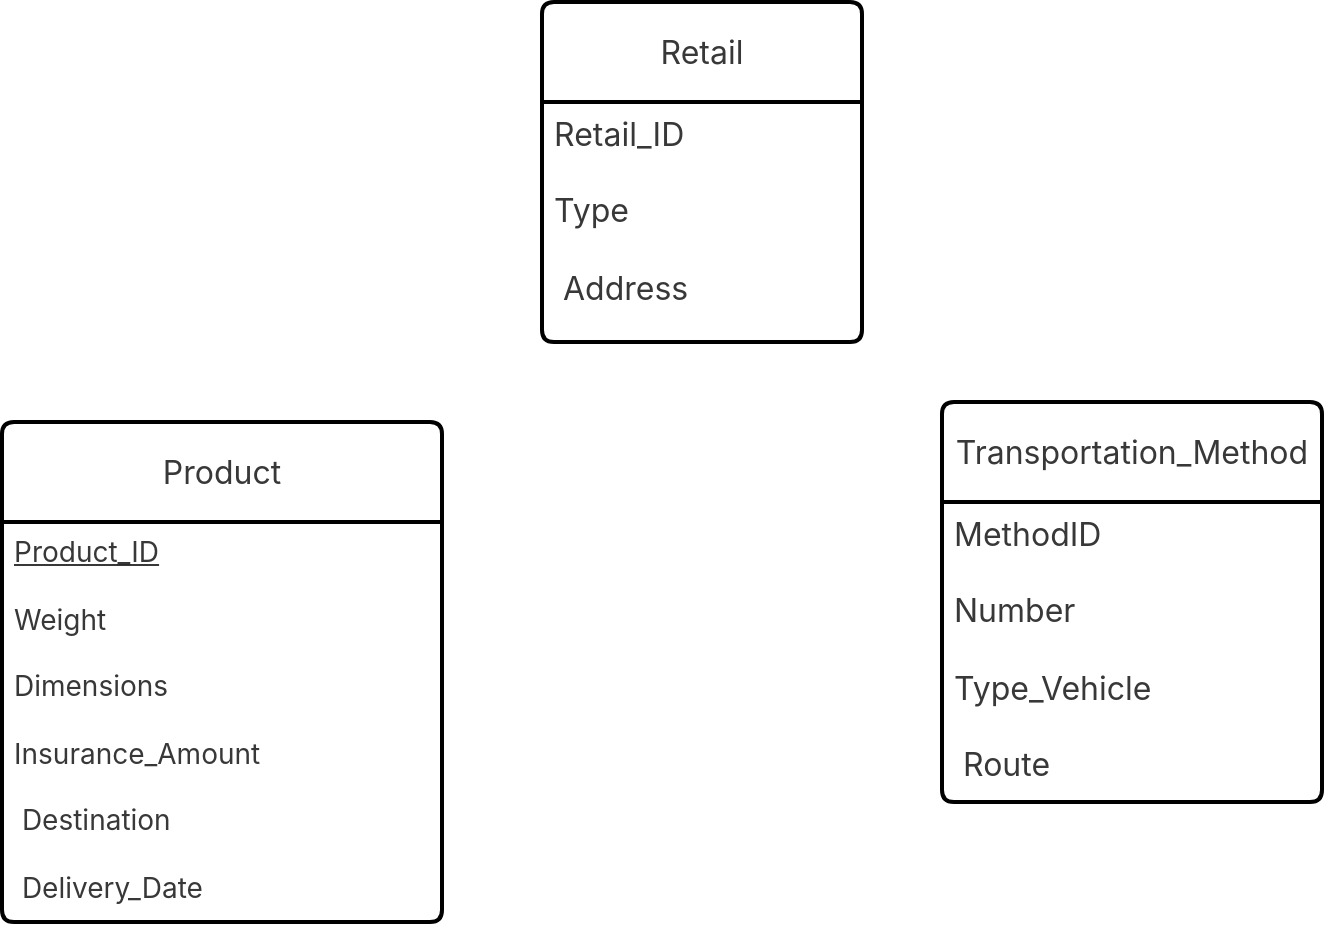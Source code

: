 <mxfile version="24.2.5" type="github">
  <diagram id="R2lEEEUBdFMjLlhIrx00" name="Page-1">
    <mxGraphModel dx="823" dy="657" grid="1" gridSize="10" guides="1" tooltips="1" connect="1" arrows="1" fold="1" page="1" pageScale="1" pageWidth="850" pageHeight="1100" math="0" shadow="0" extFonts="Permanent Marker^https://fonts.googleapis.com/css?family=Permanent+Marker">
      <root>
        <mxCell id="0" />
        <mxCell id="1" parent="0" />
        <mxCell id="gNHdFpKE2NlAZUJEU1mS-2" value="&lt;span style=&quot;color: rgba(0, 0, 0, 0.78); font-family: &amp;quot;DM Sans&amp;quot;, -apple-system, BlinkMacSystemFont, &amp;quot;Segoe UI&amp;quot;, Helvetica, Arial, sans-serif, &amp;quot;Apple Color Emoji&amp;quot;, &amp;quot;Segoe UI Emoji&amp;quot;; font-size: 16px; text-align: right; background-color: rgb(255, 255, 255);&quot;&gt;Product&lt;/span&gt;" style="swimlane;childLayout=stackLayout;horizontal=1;startSize=50;horizontalStack=0;rounded=1;fontSize=14;fontStyle=0;strokeWidth=2;resizeParent=0;resizeLast=1;shadow=0;dashed=0;align=center;arcSize=4;whiteSpace=wrap;html=1;" vertex="1" parent="1">
          <mxGeometry x="30" y="250" width="220" height="250" as="geometry" />
        </mxCell>
        <mxCell id="gNHdFpKE2NlAZUJEU1mS-3" value="&lt;span style=&quot;color: rgba(0, 0, 0, 0.78); font-family: &amp;quot;DM Sans&amp;quot;, -apple-system, BlinkMacSystemFont, &amp;quot;Segoe UI&amp;quot;, Helvetica, Arial, sans-serif, &amp;quot;Apple Color Emoji&amp;quot;, &amp;quot;Segoe UI Emoji&amp;quot;; font-size: 14px; text-align: right; text-wrap: wrap; background-color: rgb(255, 255, 255);&quot;&gt;&lt;u&gt;Product_ID&lt;/u&gt;&lt;/span&gt;&lt;div&gt;&lt;div style=&quot;text-align: right;&quot;&gt;&lt;font face=&quot;DM Sans, -apple-system, BlinkMacSystemFont, Segoe UI, Helvetica, Arial, sans-serif, Apple Color Emoji, Segoe UI Emoji&quot; color=&quot;rgba(0, 0, 0, 0.78)&quot;&gt;&lt;span style=&quot;font-size: 14px; text-wrap: wrap;&quot;&gt;&lt;br&gt;&lt;/span&gt;&lt;/font&gt;&lt;/div&gt;&lt;div&gt;&lt;span style=&quot;color: rgba(0, 0, 0, 0.78); font-family: &amp;quot;DM Sans&amp;quot;, -apple-system, BlinkMacSystemFont, &amp;quot;Segoe UI&amp;quot;, Helvetica, Arial, sans-serif, &amp;quot;Apple Color Emoji&amp;quot;, &amp;quot;Segoe UI Emoji&amp;quot;; font-size: 14px; text-align: right; text-wrap: wrap; background-color: rgb(255, 255, 255);&quot;&gt;Weight&lt;/span&gt;&lt;/div&gt;&lt;div&gt;&lt;span style=&quot;color: rgba(0, 0, 0, 0.78); font-family: &amp;quot;DM Sans&amp;quot;, -apple-system, BlinkMacSystemFont, &amp;quot;Segoe UI&amp;quot;, Helvetica, Arial, sans-serif, &amp;quot;Apple Color Emoji&amp;quot;, &amp;quot;Segoe UI Emoji&amp;quot;; font-size: 14px; text-align: right; text-wrap: wrap; background-color: rgb(255, 255, 255);&quot;&gt;&lt;br&gt;&lt;/span&gt;&lt;/div&gt;&lt;div&gt;&lt;span style=&quot;color: rgba(0, 0, 0, 0.78); font-family: &amp;quot;DM Sans&amp;quot;, -apple-system, BlinkMacSystemFont, &amp;quot;Segoe UI&amp;quot;, Helvetica, Arial, sans-serif, &amp;quot;Apple Color Emoji&amp;quot;, &amp;quot;Segoe UI Emoji&amp;quot;; font-size: 14px; text-align: right; text-wrap: wrap; background-color: rgb(255, 255, 255);&quot;&gt;Dimensions&lt;/span&gt;&lt;/div&gt;&lt;div&gt;&lt;span style=&quot;color: rgba(0, 0, 0, 0.78); font-family: &amp;quot;DM Sans&amp;quot;, -apple-system, BlinkMacSystemFont, &amp;quot;Segoe UI&amp;quot;, Helvetica, Arial, sans-serif, &amp;quot;Apple Color Emoji&amp;quot;, &amp;quot;Segoe UI Emoji&amp;quot;; font-size: 14px; text-align: right; text-wrap: wrap; background-color: rgb(255, 255, 255);&quot;&gt;&lt;br&gt;&lt;/span&gt;&lt;/div&gt;&lt;div&gt;&lt;span style=&quot;color: rgba(0, 0, 0, 0.78); font-family: &amp;quot;DM Sans&amp;quot;, -apple-system, BlinkMacSystemFont, &amp;quot;Segoe UI&amp;quot;, Helvetica, Arial, sans-serif, &amp;quot;Apple Color Emoji&amp;quot;, &amp;quot;Segoe UI Emoji&amp;quot;; font-size: 14px; text-align: right; text-wrap: wrap; background-color: rgb(255, 255, 255);&quot;&gt;Insurance_Amount&lt;/span&gt;&lt;/div&gt;&lt;div&gt;&lt;span style=&quot;color: rgba(0, 0, 0, 0.78); font-family: &amp;quot;DM Sans&amp;quot;, -apple-system, BlinkMacSystemFont, &amp;quot;Segoe UI&amp;quot;, Helvetica, Arial, sans-serif, &amp;quot;Apple Color Emoji&amp;quot;, &amp;quot;Segoe UI Emoji&amp;quot;; font-size: 14px; text-align: right; text-wrap: wrap; background-color: rgb(255, 255, 255);&quot;&gt;&lt;br&gt;&lt;/span&gt;&lt;/div&gt;&lt;div&gt;&lt;span style=&quot;color: rgba(0, 0, 0, 0.78); font-family: &amp;quot;DM Sans&amp;quot;, -apple-system, BlinkMacSystemFont, &amp;quot;Segoe UI&amp;quot;, Helvetica, Arial, sans-serif, &amp;quot;Apple Color Emoji&amp;quot;, &amp;quot;Segoe UI Emoji&amp;quot;; font-size: 14px; text-align: right; text-wrap: wrap; background-color: rgb(255, 255, 255);&quot;&gt;&amp;nbsp;Destination&lt;/span&gt;&lt;/div&gt;&lt;div&gt;&lt;span style=&quot;color: rgba(0, 0, 0, 0.78); font-family: &amp;quot;DM Sans&amp;quot;, -apple-system, BlinkMacSystemFont, &amp;quot;Segoe UI&amp;quot;, Helvetica, Arial, sans-serif, &amp;quot;Apple Color Emoji&amp;quot;, &amp;quot;Segoe UI Emoji&amp;quot;; font-size: 14px; text-align: right; text-wrap: wrap; background-color: rgb(255, 255, 255);&quot;&gt;&lt;br&gt;&lt;/span&gt;&lt;/div&gt;&lt;div&gt;&lt;span style=&quot;color: rgba(0, 0, 0, 0.78); font-family: &amp;quot;DM Sans&amp;quot;, -apple-system, BlinkMacSystemFont, &amp;quot;Segoe UI&amp;quot;, Helvetica, Arial, sans-serif, &amp;quot;Apple Color Emoji&amp;quot;, &amp;quot;Segoe UI Emoji&amp;quot;; font-size: 14px; text-align: right; text-wrap: wrap; background-color: rgb(255, 255, 255);&quot;&gt;&amp;nbsp;Delivery_Date&lt;/span&gt;&lt;/div&gt;&lt;/div&gt;" style="align=left;strokeColor=none;fillColor=none;spacingLeft=4;fontSize=12;verticalAlign=top;resizable=0;rotatable=0;part=1;html=1;" vertex="1" parent="gNHdFpKE2NlAZUJEU1mS-2">
          <mxGeometry y="50" width="220" height="200" as="geometry" />
        </mxCell>
        <mxCell id="gNHdFpKE2NlAZUJEU1mS-64" style="edgeStyle=none;curved=1;rounded=0;orthogonalLoop=1;jettySize=auto;html=1;exitX=0.5;exitY=1;exitDx=0;exitDy=0;fontSize=12;startSize=8;endSize=8;" edge="1" parent="gNHdFpKE2NlAZUJEU1mS-2" source="gNHdFpKE2NlAZUJEU1mS-3" target="gNHdFpKE2NlAZUJEU1mS-3">
          <mxGeometry relative="1" as="geometry" />
        </mxCell>
        <mxCell id="gNHdFpKE2NlAZUJEU1mS-66" value="&lt;span style=&quot;color: rgba(0, 0, 0, 0.78); font-family: &amp;quot;DM Sans&amp;quot;, -apple-system, BlinkMacSystemFont, &amp;quot;Segoe UI&amp;quot;, Helvetica, Arial, sans-serif, &amp;quot;Apple Color Emoji&amp;quot;, &amp;quot;Segoe UI Emoji&amp;quot;; font-size: 16px; text-align: right; background-color: rgb(255, 255, 255);&quot;&gt;Retail&lt;/span&gt;" style="swimlane;childLayout=stackLayout;horizontal=1;startSize=50;horizontalStack=0;rounded=1;fontSize=14;fontStyle=0;strokeWidth=2;resizeParent=0;resizeLast=1;shadow=0;dashed=0;align=center;arcSize=4;whiteSpace=wrap;html=1;" vertex="1" parent="1">
          <mxGeometry x="300" y="40" width="160" height="170" as="geometry" />
        </mxCell>
        <mxCell id="gNHdFpKE2NlAZUJEU1mS-67" value="&lt;span style=&quot;color: rgba(0, 0, 0, 0.78); font-family: &amp;quot;DM Sans&amp;quot;, -apple-system, BlinkMacSystemFont, &amp;quot;Segoe UI&amp;quot;, Helvetica, Arial, sans-serif, &amp;quot;Apple Color Emoji&amp;quot;, &amp;quot;Segoe UI Emoji&amp;quot;; font-size: 16px; text-align: right; text-wrap: wrap; background-color: rgb(255, 255, 255);&quot;&gt;Retail_ID&lt;/span&gt;&lt;div&gt;&lt;div style=&quot;text-align: right;&quot;&gt;&lt;font face=&quot;DM Sans, -apple-system, BlinkMacSystemFont, Segoe UI, Helvetica, Arial, sans-serif, Apple Color Emoji, Segoe UI Emoji&quot; color=&quot;rgba(0, 0, 0, 0.78)&quot;&gt;&lt;span style=&quot;font-size: 16px; text-wrap: wrap;&quot;&gt;&lt;br&gt;&lt;/span&gt;&lt;/font&gt;&lt;/div&gt;&lt;div&gt;&lt;span style=&quot;color: rgba(0, 0, 0, 0.78); font-family: &amp;quot;DM Sans&amp;quot;, -apple-system, BlinkMacSystemFont, &amp;quot;Segoe UI&amp;quot;, Helvetica, Arial, sans-serif, &amp;quot;Apple Color Emoji&amp;quot;, &amp;quot;Segoe UI Emoji&amp;quot;; font-size: 16px; text-align: right; text-wrap: wrap; background-color: rgb(255, 255, 255);&quot;&gt;Type&lt;/span&gt;&lt;/div&gt;&lt;div&gt;&lt;span style=&quot;color: rgba(0, 0, 0, 0.78); font-family: &amp;quot;DM Sans&amp;quot;, -apple-system, BlinkMacSystemFont, &amp;quot;Segoe UI&amp;quot;, Helvetica, Arial, sans-serif, &amp;quot;Apple Color Emoji&amp;quot;, &amp;quot;Segoe UI Emoji&amp;quot;; font-size: 16px; text-align: right; text-wrap: wrap; background-color: rgb(255, 255, 255);&quot;&gt;&lt;br&gt;&lt;/span&gt;&lt;/div&gt;&lt;div&gt;&lt;span style=&quot;color: rgba(0, 0, 0, 0.78); font-family: &amp;quot;DM Sans&amp;quot;, -apple-system, BlinkMacSystemFont, &amp;quot;Segoe UI&amp;quot;, Helvetica, Arial, sans-serif, &amp;quot;Apple Color Emoji&amp;quot;, &amp;quot;Segoe UI Emoji&amp;quot;; font-size: 16px; text-align: right; text-wrap: wrap; background-color: rgb(255, 255, 255);&quot;&gt;&amp;nbsp;Address&lt;/span&gt;&lt;/div&gt;&lt;/div&gt;" style="align=left;strokeColor=none;fillColor=none;spacingLeft=4;fontSize=12;verticalAlign=top;resizable=0;rotatable=0;part=1;html=1;" vertex="1" parent="gNHdFpKE2NlAZUJEU1mS-66">
          <mxGeometry y="50" width="160" height="120" as="geometry" />
        </mxCell>
        <mxCell id="gNHdFpKE2NlAZUJEU1mS-69" value="&lt;span style=&quot;color: rgba(0, 0, 0, 0.78); font-family: &amp;quot;DM Sans&amp;quot;, -apple-system, BlinkMacSystemFont, &amp;quot;Segoe UI&amp;quot;, Helvetica, Arial, sans-serif, &amp;quot;Apple Color Emoji&amp;quot;, &amp;quot;Segoe UI Emoji&amp;quot;; font-size: 16px; text-align: right; background-color: rgb(255, 255, 255);&quot;&gt;Transportation_Method&lt;/span&gt;" style="swimlane;childLayout=stackLayout;horizontal=1;startSize=50;horizontalStack=0;rounded=1;fontSize=14;fontStyle=0;strokeWidth=2;resizeParent=0;resizeLast=1;shadow=0;dashed=0;align=center;arcSize=4;whiteSpace=wrap;html=1;" vertex="1" parent="1">
          <mxGeometry x="500" y="240" width="190" height="200" as="geometry" />
        </mxCell>
        <mxCell id="gNHdFpKE2NlAZUJEU1mS-70" value="&lt;span style=&quot;color: rgba(0, 0, 0, 0.78); font-family: &amp;quot;DM Sans&amp;quot;, -apple-system, BlinkMacSystemFont, &amp;quot;Segoe UI&amp;quot;, Helvetica, Arial, sans-serif, &amp;quot;Apple Color Emoji&amp;quot;, &amp;quot;Segoe UI Emoji&amp;quot;; font-size: 16px; text-align: right; text-wrap: wrap; background-color: rgb(255, 255, 255);&quot;&gt;MethodID&lt;/span&gt;&lt;div&gt;&lt;div style=&quot;text-align: right;&quot;&gt;&lt;font face=&quot;DM Sans, -apple-system, BlinkMacSystemFont, Segoe UI, Helvetica, Arial, sans-serif, Apple Color Emoji, Segoe UI Emoji&quot; color=&quot;rgba(0, 0, 0, 0.78)&quot;&gt;&lt;span style=&quot;font-size: 16px; text-wrap: wrap;&quot;&gt;&lt;br&gt;&lt;/span&gt;&lt;/font&gt;&lt;/div&gt;&lt;div&gt;&lt;span style=&quot;color: rgba(0, 0, 0, 0.78); font-family: &amp;quot;DM Sans&amp;quot;, -apple-system, BlinkMacSystemFont, &amp;quot;Segoe UI&amp;quot;, Helvetica, Arial, sans-serif, &amp;quot;Apple Color Emoji&amp;quot;, &amp;quot;Segoe UI Emoji&amp;quot;; font-size: 16px; text-align: right; text-wrap: wrap; background-color: rgb(255, 255, 255);&quot;&gt;Number&lt;/span&gt;&lt;/div&gt;&lt;div&gt;&lt;span style=&quot;color: rgba(0, 0, 0, 0.78); font-family: &amp;quot;DM Sans&amp;quot;, -apple-system, BlinkMacSystemFont, &amp;quot;Segoe UI&amp;quot;, Helvetica, Arial, sans-serif, &amp;quot;Apple Color Emoji&amp;quot;, &amp;quot;Segoe UI Emoji&amp;quot;; font-size: 16px; text-align: right; text-wrap: wrap; background-color: rgb(255, 255, 255);&quot;&gt;&lt;br&gt;&lt;/span&gt;&lt;/div&gt;&lt;div&gt;&lt;span style=&quot;color: rgba(0, 0, 0, 0.78); font-family: &amp;quot;DM Sans&amp;quot;, -apple-system, BlinkMacSystemFont, &amp;quot;Segoe UI&amp;quot;, Helvetica, Arial, sans-serif, &amp;quot;Apple Color Emoji&amp;quot;, &amp;quot;Segoe UI Emoji&amp;quot;; font-size: 16px; text-align: right; text-wrap: wrap; background-color: rgb(255, 255, 255);&quot;&gt;Type_Vehicle&lt;/span&gt;&lt;/div&gt;&lt;div&gt;&lt;span style=&quot;color: rgba(0, 0, 0, 0.78); font-family: &amp;quot;DM Sans&amp;quot;, -apple-system, BlinkMacSystemFont, &amp;quot;Segoe UI&amp;quot;, Helvetica, Arial, sans-serif, &amp;quot;Apple Color Emoji&amp;quot;, &amp;quot;Segoe UI Emoji&amp;quot;; font-size: 16px; text-align: right; text-wrap: wrap; background-color: rgb(255, 255, 255);&quot;&gt;&lt;br&gt;&lt;/span&gt;&lt;/div&gt;&lt;div&gt;&lt;span style=&quot;color: rgba(0, 0, 0, 0.78); font-family: &amp;quot;DM Sans&amp;quot;, -apple-system, BlinkMacSystemFont, &amp;quot;Segoe UI&amp;quot;, Helvetica, Arial, sans-serif, &amp;quot;Apple Color Emoji&amp;quot;, &amp;quot;Segoe UI Emoji&amp;quot;; font-size: 16px; text-align: right; text-wrap: wrap; background-color: rgb(255, 255, 255);&quot;&gt;&amp;nbsp;Route&lt;/span&gt;&lt;/div&gt;&lt;/div&gt;" style="align=left;strokeColor=none;fillColor=none;spacingLeft=4;fontSize=12;verticalAlign=top;resizable=0;rotatable=0;part=1;html=1;" vertex="1" parent="gNHdFpKE2NlAZUJEU1mS-69">
          <mxGeometry y="50" width="190" height="150" as="geometry" />
        </mxCell>
      </root>
    </mxGraphModel>
  </diagram>
</mxfile>
